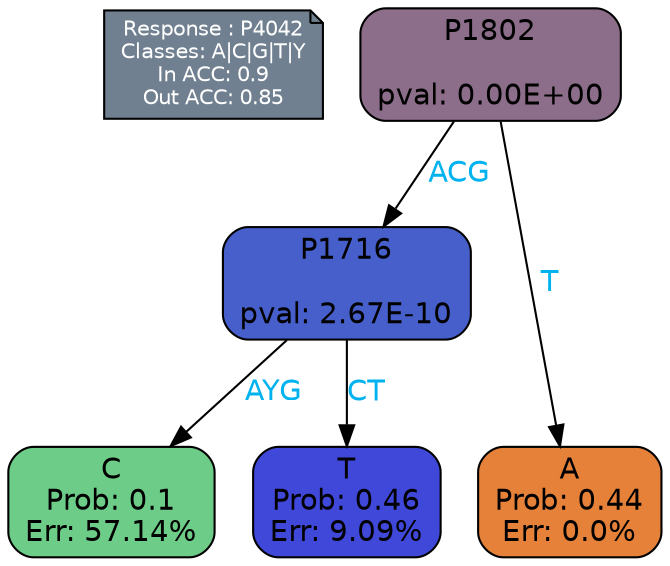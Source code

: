 digraph Tree {
node [shape=box, style="filled, rounded", color="black", fontname=helvetica] ;
graph [ranksep=equally, splines=polylines, bgcolor=transparent, dpi=600] ;
edge [fontname=helvetica] ;
LEGEND [label="Response : P4042
Classes: A|C|G|T|Y
In ACC: 0.9
Out ACC: 0.85
",shape=note,align=left,style=filled,fillcolor="slategray",fontcolor="white",fontsize=10];1 [label="P1802

pval: 0.00E+00", fillcolor="#8c6e8b"] ;
2 [label="P1716

pval: 2.67E-10", fillcolor="#475fcb"] ;
3 [label="C
Prob: 0.1
Err: 57.14%", fillcolor="#6dcc88"] ;
4 [label="T
Prob: 0.46
Err: 9.09%", fillcolor="#3f48d9"] ;
5 [label="A
Prob: 0.44
Err: 0.0%", fillcolor="#e58139"] ;
1 -> 2 [label="ACG",fontcolor=deepskyblue2] ;
1 -> 5 [label="T",fontcolor=deepskyblue2] ;
2 -> 3 [label="AYG",fontcolor=deepskyblue2] ;
2 -> 4 [label="CT",fontcolor=deepskyblue2] ;
{rank = same; 3;4;5;}{rank = same; LEGEND;1;}}
